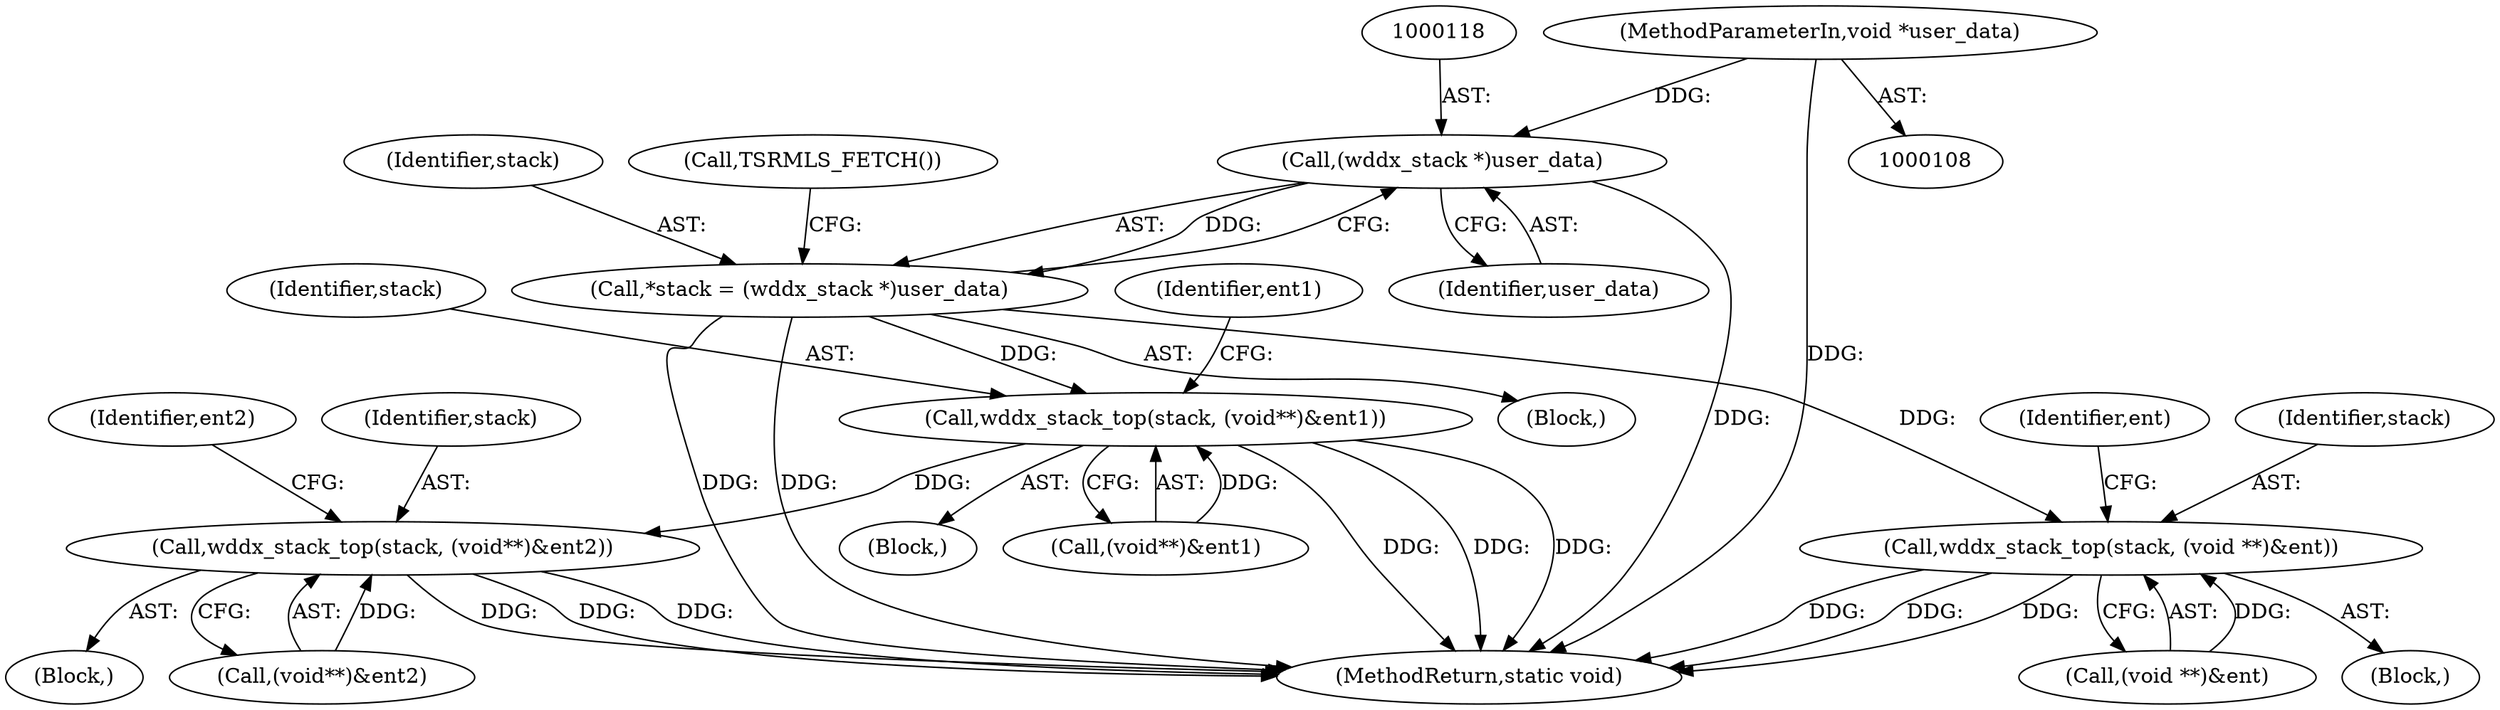 digraph "0_php-src_a14fdb9746262549bbbb96abb87338bacd147e1b?w=1_0@pointer" {
"1000109" [label="(MethodParameterIn,void *user_data)"];
"1000117" [label="(Call,(wddx_stack *)user_data)"];
"1000115" [label="(Call,*stack = (wddx_stack *)user_data)"];
"1000179" [label="(Call,wddx_stack_top(stack, (void**)&ent1))"];
"1000302" [label="(Call,wddx_stack_top(stack, (void**)&ent2))"];
"1000568" [label="(Call,wddx_stack_top(stack, (void **)&ent))"];
"1000188" [label="(Identifier,ent1)"];
"1000570" [label="(Call,(void **)&ent)"];
"1000311" [label="(Identifier,ent2)"];
"1000297" [label="(Block,)"];
"1000180" [label="(Identifier,stack)"];
"1000303" [label="(Identifier,stack)"];
"1000117" [label="(Call,(wddx_stack *)user_data)"];
"1000109" [label="(MethodParameterIn,void *user_data)"];
"1000111" [label="(Block,)"];
"1000119" [label="(Identifier,user_data)"];
"1000575" [label="(Identifier,ent)"];
"1000124" [label="(Call,TSRMLS_FETCH())"];
"1000178" [label="(Block,)"];
"1000304" [label="(Call,(void**)&ent2)"];
"1000580" [label="(MethodReturn,static void)"];
"1000116" [label="(Identifier,stack)"];
"1000115" [label="(Call,*stack = (wddx_stack *)user_data)"];
"1000179" [label="(Call,wddx_stack_top(stack, (void**)&ent1))"];
"1000566" [label="(Block,)"];
"1000302" [label="(Call,wddx_stack_top(stack, (void**)&ent2))"];
"1000181" [label="(Call,(void**)&ent1)"];
"1000569" [label="(Identifier,stack)"];
"1000568" [label="(Call,wddx_stack_top(stack, (void **)&ent))"];
"1000109" -> "1000108"  [label="AST: "];
"1000109" -> "1000580"  [label="DDG: "];
"1000109" -> "1000117"  [label="DDG: "];
"1000117" -> "1000115"  [label="AST: "];
"1000117" -> "1000119"  [label="CFG: "];
"1000118" -> "1000117"  [label="AST: "];
"1000119" -> "1000117"  [label="AST: "];
"1000115" -> "1000117"  [label="CFG: "];
"1000117" -> "1000580"  [label="DDG: "];
"1000117" -> "1000115"  [label="DDG: "];
"1000115" -> "1000111"  [label="AST: "];
"1000116" -> "1000115"  [label="AST: "];
"1000124" -> "1000115"  [label="CFG: "];
"1000115" -> "1000580"  [label="DDG: "];
"1000115" -> "1000580"  [label="DDG: "];
"1000115" -> "1000179"  [label="DDG: "];
"1000115" -> "1000568"  [label="DDG: "];
"1000179" -> "1000178"  [label="AST: "];
"1000179" -> "1000181"  [label="CFG: "];
"1000180" -> "1000179"  [label="AST: "];
"1000181" -> "1000179"  [label="AST: "];
"1000188" -> "1000179"  [label="CFG: "];
"1000179" -> "1000580"  [label="DDG: "];
"1000179" -> "1000580"  [label="DDG: "];
"1000179" -> "1000580"  [label="DDG: "];
"1000181" -> "1000179"  [label="DDG: "];
"1000179" -> "1000302"  [label="DDG: "];
"1000302" -> "1000297"  [label="AST: "];
"1000302" -> "1000304"  [label="CFG: "];
"1000303" -> "1000302"  [label="AST: "];
"1000304" -> "1000302"  [label="AST: "];
"1000311" -> "1000302"  [label="CFG: "];
"1000302" -> "1000580"  [label="DDG: "];
"1000302" -> "1000580"  [label="DDG: "];
"1000302" -> "1000580"  [label="DDG: "];
"1000304" -> "1000302"  [label="DDG: "];
"1000568" -> "1000566"  [label="AST: "];
"1000568" -> "1000570"  [label="CFG: "];
"1000569" -> "1000568"  [label="AST: "];
"1000570" -> "1000568"  [label="AST: "];
"1000575" -> "1000568"  [label="CFG: "];
"1000568" -> "1000580"  [label="DDG: "];
"1000568" -> "1000580"  [label="DDG: "];
"1000568" -> "1000580"  [label="DDG: "];
"1000570" -> "1000568"  [label="DDG: "];
}
